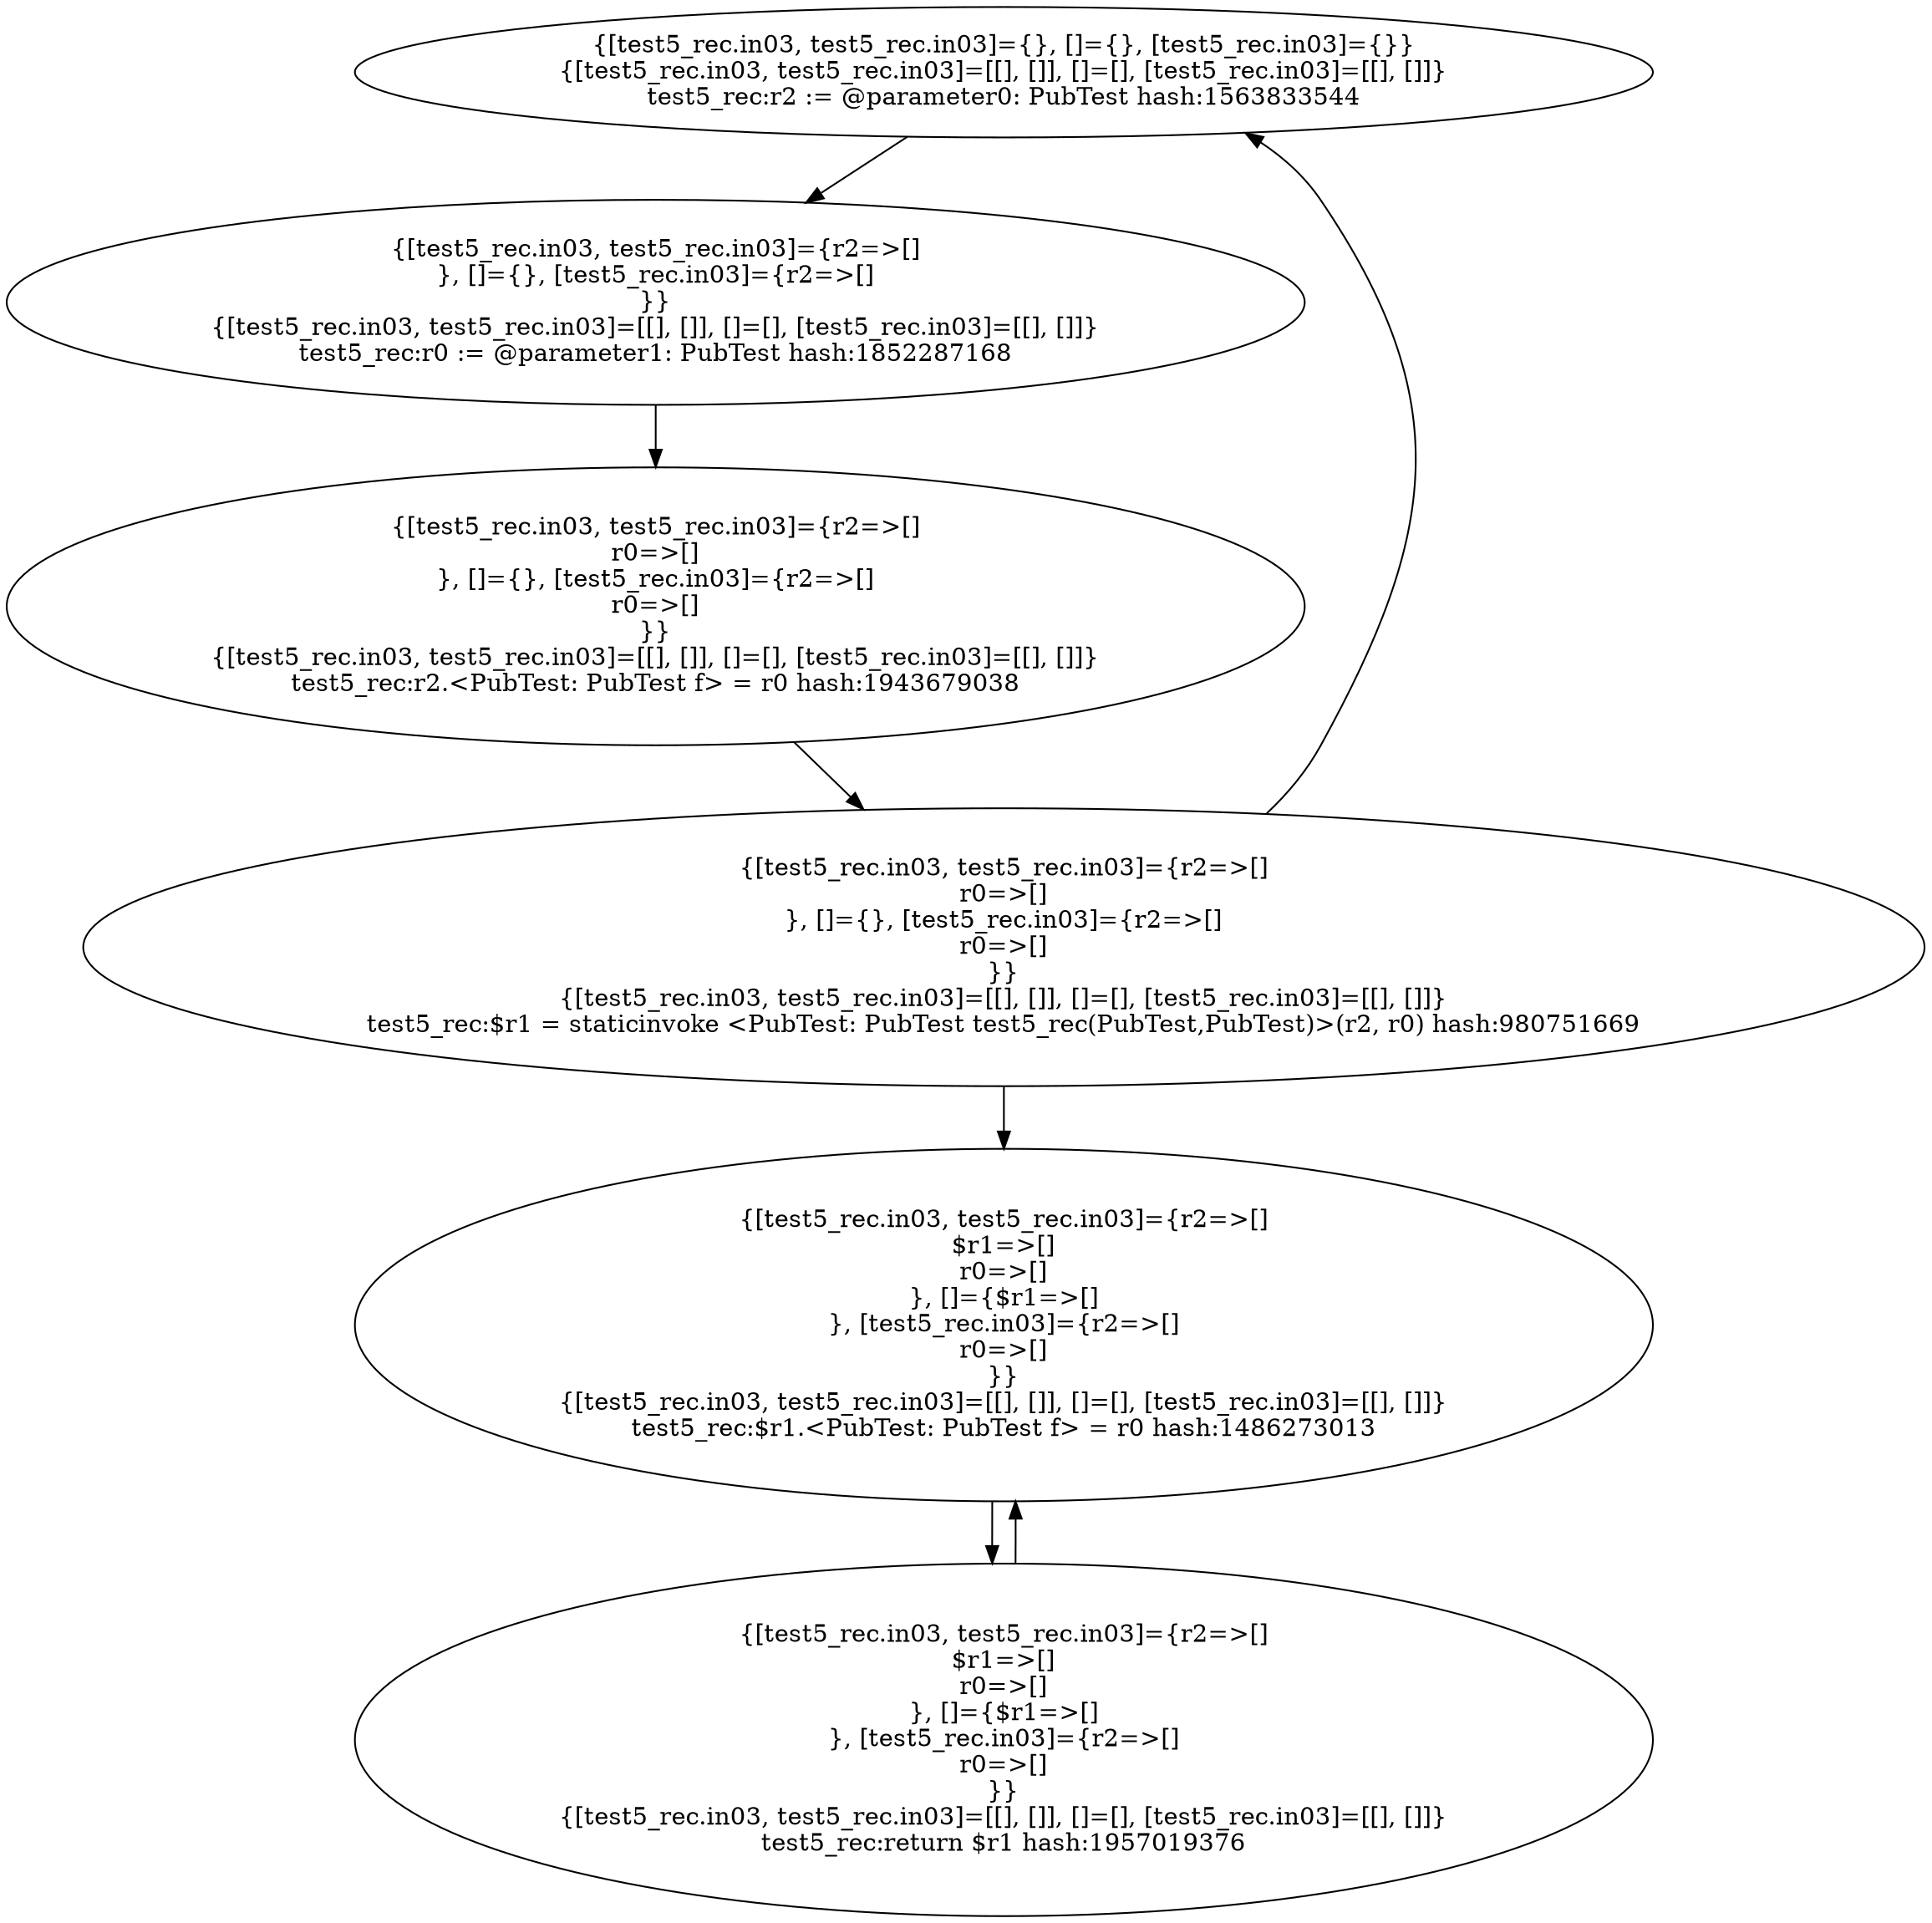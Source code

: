 digraph "./target1-pub/PubTest.test5_rec" {
    "{[test5_rec.in03, test5_rec.in03]={}, []={}, [test5_rec.in03]={}}
{[test5_rec.in03, test5_rec.in03]=[[], []], []=[], [test5_rec.in03]=[[], []]}
test5_rec:r2 := @parameter0: PubTest hash:1563833544";
    "{[test5_rec.in03, test5_rec.in03]={r2=>[]
}, []={}, [test5_rec.in03]={r2=>[]
}}
{[test5_rec.in03, test5_rec.in03]=[[], []], []=[], [test5_rec.in03]=[[], []]}
test5_rec:r0 := @parameter1: PubTest hash:1852287168";
    "{[test5_rec.in03, test5_rec.in03]={r2=>[]
r0=>[]
}, []={}, [test5_rec.in03]={r2=>[]
r0=>[]
}}
{[test5_rec.in03, test5_rec.in03]=[[], []], []=[], [test5_rec.in03]=[[], []]}
test5_rec:r2.<PubTest: PubTest f> = r0 hash:1943679038";
    "{[test5_rec.in03, test5_rec.in03]={r2=>[]
r0=>[]
}, []={}, [test5_rec.in03]={r2=>[]
r0=>[]
}}
{[test5_rec.in03, test5_rec.in03]=[[], []], []=[], [test5_rec.in03]=[[], []]}
test5_rec:$r1 = staticinvoke <PubTest: PubTest test5_rec(PubTest,PubTest)>(r2, r0) hash:980751669";
    "{[test5_rec.in03, test5_rec.in03]={r2=>[]
$r1=>[]
r0=>[]
}, []={$r1=>[]
}, [test5_rec.in03]={r2=>[]
r0=>[]
}}
{[test5_rec.in03, test5_rec.in03]=[[], []], []=[], [test5_rec.in03]=[[], []]}
test5_rec:$r1.<PubTest: PubTest f> = r0 hash:1486273013";
    "{[test5_rec.in03, test5_rec.in03]={r2=>[]
$r1=>[]
r0=>[]
}, []={$r1=>[]
}, [test5_rec.in03]={r2=>[]
r0=>[]
}}
{[test5_rec.in03, test5_rec.in03]=[[], []], []=[], [test5_rec.in03]=[[], []]}
test5_rec:return $r1 hash:1957019376";
    "{[test5_rec.in03, test5_rec.in03]={}, []={}, [test5_rec.in03]={}}
{[test5_rec.in03, test5_rec.in03]=[[], []], []=[], [test5_rec.in03]=[[], []]}
test5_rec:r2 := @parameter0: PubTest hash:1563833544"->"{[test5_rec.in03, test5_rec.in03]={r2=>[]
}, []={}, [test5_rec.in03]={r2=>[]
}}
{[test5_rec.in03, test5_rec.in03]=[[], []], []=[], [test5_rec.in03]=[[], []]}
test5_rec:r0 := @parameter1: PubTest hash:1852287168";
    "{[test5_rec.in03, test5_rec.in03]={r2=>[]
}, []={}, [test5_rec.in03]={r2=>[]
}}
{[test5_rec.in03, test5_rec.in03]=[[], []], []=[], [test5_rec.in03]=[[], []]}
test5_rec:r0 := @parameter1: PubTest hash:1852287168"->"{[test5_rec.in03, test5_rec.in03]={r2=>[]
r0=>[]
}, []={}, [test5_rec.in03]={r2=>[]
r0=>[]
}}
{[test5_rec.in03, test5_rec.in03]=[[], []], []=[], [test5_rec.in03]=[[], []]}
test5_rec:r2.<PubTest: PubTest f> = r0 hash:1943679038";
    "{[test5_rec.in03, test5_rec.in03]={r2=>[]
r0=>[]
}, []={}, [test5_rec.in03]={r2=>[]
r0=>[]
}}
{[test5_rec.in03, test5_rec.in03]=[[], []], []=[], [test5_rec.in03]=[[], []]}
test5_rec:r2.<PubTest: PubTest f> = r0 hash:1943679038"->"{[test5_rec.in03, test5_rec.in03]={r2=>[]
r0=>[]
}, []={}, [test5_rec.in03]={r2=>[]
r0=>[]
}}
{[test5_rec.in03, test5_rec.in03]=[[], []], []=[], [test5_rec.in03]=[[], []]}
test5_rec:$r1 = staticinvoke <PubTest: PubTest test5_rec(PubTest,PubTest)>(r2, r0) hash:980751669";
    "{[test5_rec.in03, test5_rec.in03]={r2=>[]
r0=>[]
}, []={}, [test5_rec.in03]={r2=>[]
r0=>[]
}}
{[test5_rec.in03, test5_rec.in03]=[[], []], []=[], [test5_rec.in03]=[[], []]}
test5_rec:$r1 = staticinvoke <PubTest: PubTest test5_rec(PubTest,PubTest)>(r2, r0) hash:980751669"->"{[test5_rec.in03, test5_rec.in03]={r2=>[]
$r1=>[]
r0=>[]
}, []={$r1=>[]
}, [test5_rec.in03]={r2=>[]
r0=>[]
}}
{[test5_rec.in03, test5_rec.in03]=[[], []], []=[], [test5_rec.in03]=[[], []]}
test5_rec:$r1.<PubTest: PubTest f> = r0 hash:1486273013";
    "{[test5_rec.in03, test5_rec.in03]={r2=>[]
r0=>[]
}, []={}, [test5_rec.in03]={r2=>[]
r0=>[]
}}
{[test5_rec.in03, test5_rec.in03]=[[], []], []=[], [test5_rec.in03]=[[], []]}
test5_rec:$r1 = staticinvoke <PubTest: PubTest test5_rec(PubTest,PubTest)>(r2, r0) hash:980751669"->"{[test5_rec.in03, test5_rec.in03]={}, []={}, [test5_rec.in03]={}}
{[test5_rec.in03, test5_rec.in03]=[[], []], []=[], [test5_rec.in03]=[[], []]}
test5_rec:r2 := @parameter0: PubTest hash:1563833544";
    "{[test5_rec.in03, test5_rec.in03]={r2=>[]
$r1=>[]
r0=>[]
}, []={$r1=>[]
}, [test5_rec.in03]={r2=>[]
r0=>[]
}}
{[test5_rec.in03, test5_rec.in03]=[[], []], []=[], [test5_rec.in03]=[[], []]}
test5_rec:$r1.<PubTest: PubTest f> = r0 hash:1486273013"->"{[test5_rec.in03, test5_rec.in03]={r2=>[]
$r1=>[]
r0=>[]
}, []={$r1=>[]
}, [test5_rec.in03]={r2=>[]
r0=>[]
}}
{[test5_rec.in03, test5_rec.in03]=[[], []], []=[], [test5_rec.in03]=[[], []]}
test5_rec:return $r1 hash:1957019376";
    "{[test5_rec.in03, test5_rec.in03]={r2=>[]
$r1=>[]
r0=>[]
}, []={$r1=>[]
}, [test5_rec.in03]={r2=>[]
r0=>[]
}}
{[test5_rec.in03, test5_rec.in03]=[[], []], []=[], [test5_rec.in03]=[[], []]}
test5_rec:return $r1 hash:1957019376"->"{[test5_rec.in03, test5_rec.in03]={r2=>[]
$r1=>[]
r0=>[]
}, []={$r1=>[]
}, [test5_rec.in03]={r2=>[]
r0=>[]
}}
{[test5_rec.in03, test5_rec.in03]=[[], []], []=[], [test5_rec.in03]=[[], []]}
test5_rec:$r1.<PubTest: PubTest f> = r0 hash:1486273013";
}
